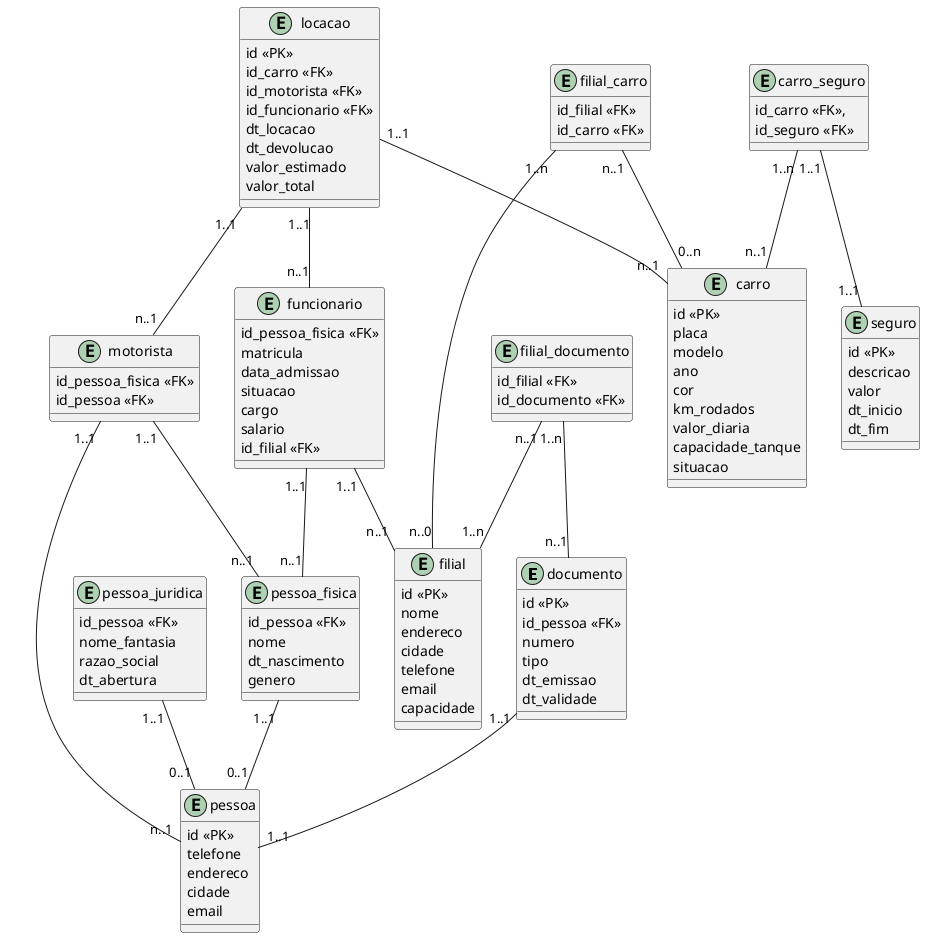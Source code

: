 @startuml LocacaoCarros

entity documento{
    id <<PK>>
    id_pessoa <<FK>>
    numero
    tipo
    dt_emissao
    dt_validade
}

entity pessoa {
    id <<PK>>
    telefone
    endereco
    cidade
    email
}

entity pessoa_fisica {
    id_pessoa <<FK>>
    nome
    dt_nascimento
    genero
}

entity pessoa_juridica {
    id_pessoa <<FK>>
    nome_fantasia
    razao_social
    dt_abertura
}

entity motorista {
    id_pessoa_fisica <<FK>>
    id_pessoa <<FK>>
}

entity carro {
    id <<PK>>
    placa
    modelo
    ano
    cor
    km_rodados
    valor_diaria
    capacidade_tanque
    situacao
}

entity locacao {
    id <<PK>>
    id_carro <<FK>>
    id_motorista <<FK>>
    id_funcionario <<FK>>
    dt_locacao
    dt_devolucao
    valor_estimado
    valor_total
}

entity filial {
    id <<PK>>
    nome
    endereco
    cidade
    telefone
    email
    capacidade
}

entity funcionario {
    id_pessoa_fisica <<FK>>
    matricula
    data_admissao
    situacao
    cargo
    salario
    id_filial <<FK>>
}

entity filial_carro {
    id_filial <<FK>>
    id_carro <<FK>>
}

entity filial_documento {
    id_filial <<FK>>
    id_documento <<FK>>
}

entity seguro {
    id <<PK>>
    descricao
    valor
    dt_inicio
    dt_fim
}

entity carro_seguro {
    id_carro <<FK>>,
    id_seguro <<FK>>
}

carro_seguro "1..1" -- "1..1" seguro
carro_seguro "1..n" -- "n..1" carro

filial_carro "1..n" -- "n..0" filial
filial_carro "n..1" -- "0..n" carro

filial_documento "n..1" -- "1..n" filial
filial_documento "1..n" -- "n..1" documento

pessoa_fisica "1..1" -- "0..1" pessoa
pessoa_juridica "1..1" -- "0..1" pessoa

motorista "1..1" -- "n..1" pessoa
motorista "1..1" -- "n..1" pessoa_fisica

funcionario "1..1" -- "n..1" pessoa_fisica
funcionario "1..1" -- "n..1" filial

locacao "1..1" -- "n..1" carro
locacao "1..1" -- "n..1" motorista
locacao "1..1" -- "n..1" funcionario

documento "1..1" -- "1..1" pessoa

@enduml
